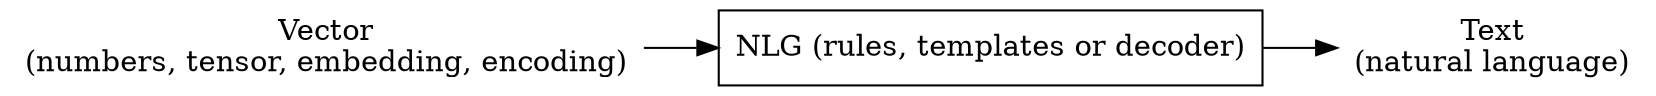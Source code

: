 digraph "vector-NLG-text-graphviz" {
	rankdir=LR
	node [shape=box]
	"NLG (rules, templates or decoder)"
	node [shape=plaintext]
	"Vector
(numbers, tensor, embedding, encoding)" -> "NLG (rules, templates or decoder)"
	"NLG (rules, templates or decoder)" -> "Text
(natural language)"
}
